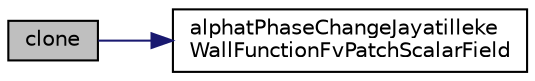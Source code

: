 digraph "clone"
{
  bgcolor="transparent";
  edge [fontname="Helvetica",fontsize="10",labelfontname="Helvetica",labelfontsize="10"];
  node [fontname="Helvetica",fontsize="10",shape=record];
  rankdir="LR";
  Node21 [label="clone",height=0.2,width=0.4,color="black", fillcolor="grey75", style="filled", fontcolor="black"];
  Node21 -> Node22 [color="midnightblue",fontsize="10",style="solid",fontname="Helvetica"];
  Node22 [label="alphatPhaseChangeJayatilleke\lWallFunctionFvPatchScalarField",height=0.2,width=0.4,color="black",URL="$a33525.html#adcfaaba16cec473e711ced6b23513a94",tooltip="Construct from patch and internal field. "];
}
